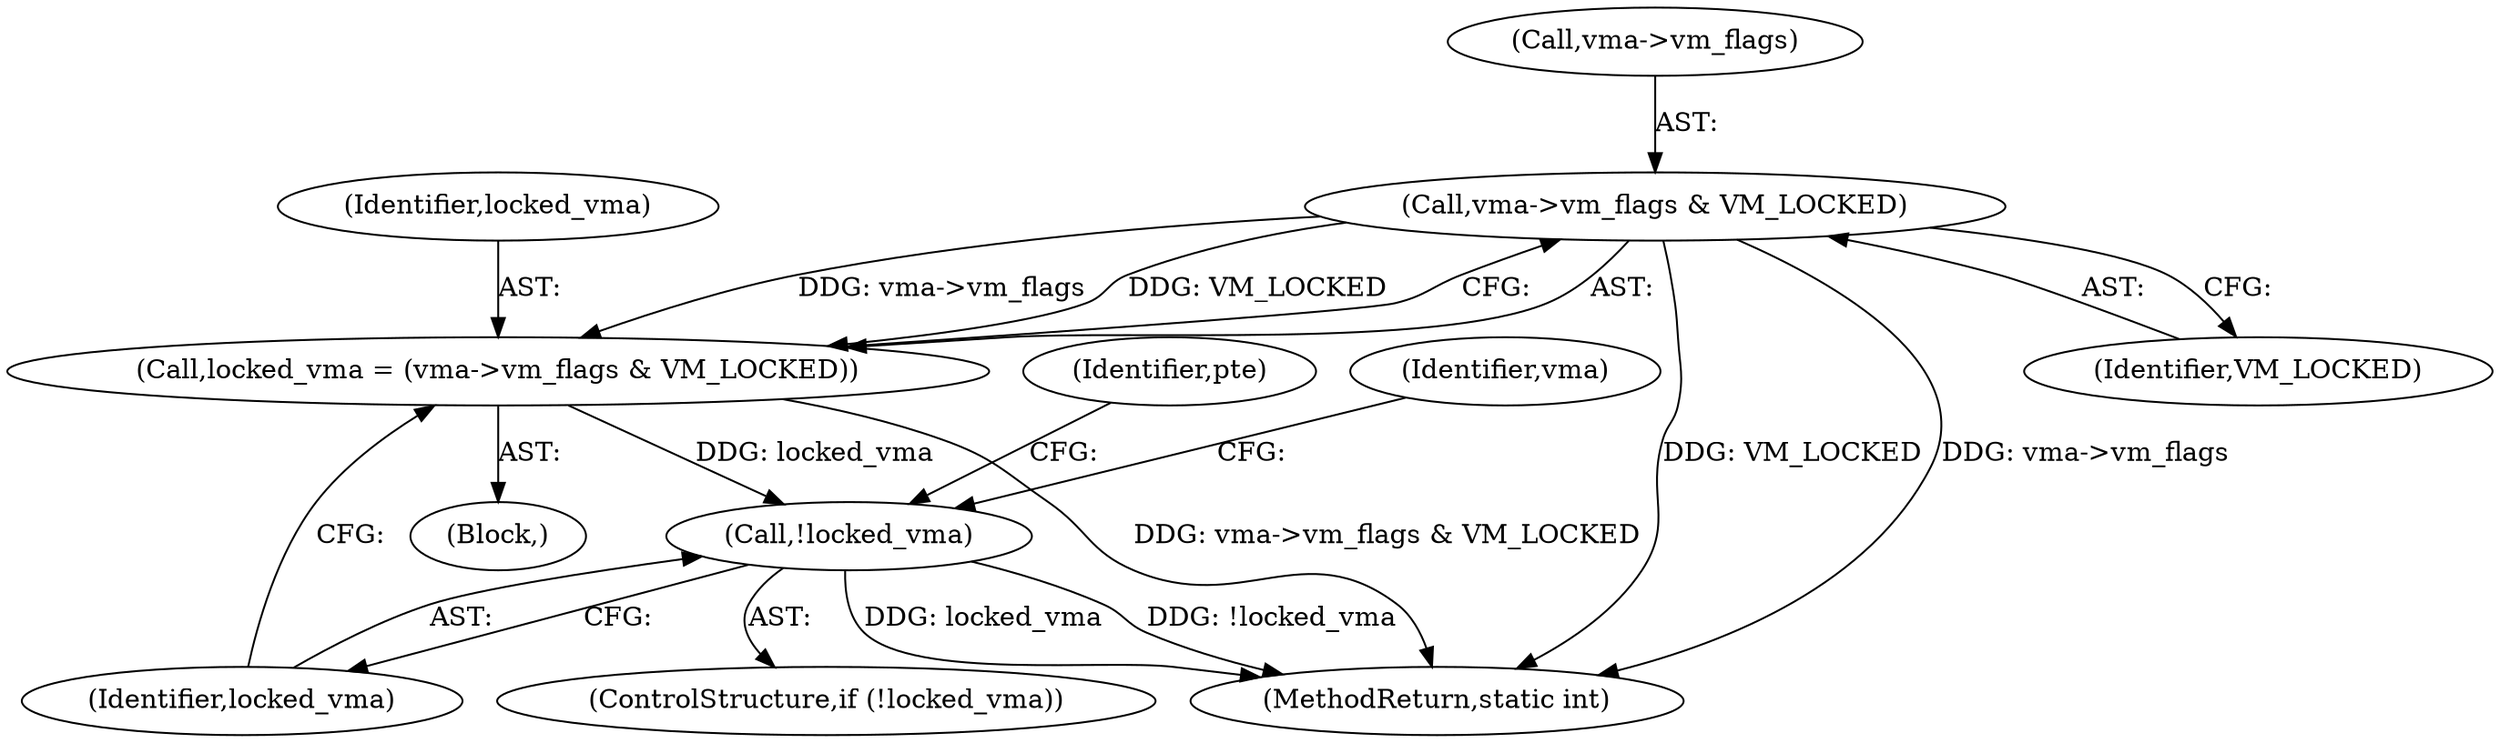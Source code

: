 digraph "0_linux_57e68e9cd65b4b8eb4045a1e0d0746458502554c_1@pointer" {
"1000207" [label="(Call,vma->vm_flags & VM_LOCKED)"];
"1000205" [label="(Call,locked_vma = (vma->vm_flags & VM_LOCKED))"];
"1000213" [label="(Call,!locked_vma)"];
"1000205" [label="(Call,locked_vma = (vma->vm_flags & VM_LOCKED))"];
"1000206" [label="(Identifier,locked_vma)"];
"1000223" [label="(Identifier,pte)"];
"1000208" [label="(Call,vma->vm_flags)"];
"1000204" [label="(Block,)"];
"1000214" [label="(Identifier,locked_vma)"];
"1000212" [label="(ControlStructure,if (!locked_vma))"];
"1000211" [label="(Identifier,VM_LOCKED)"];
"1000219" [label="(Identifier,vma)"];
"1000207" [label="(Call,vma->vm_flags & VM_LOCKED)"];
"1000364" [label="(MethodReturn,static int)"];
"1000213" [label="(Call,!locked_vma)"];
"1000207" -> "1000205"  [label="AST: "];
"1000207" -> "1000211"  [label="CFG: "];
"1000208" -> "1000207"  [label="AST: "];
"1000211" -> "1000207"  [label="AST: "];
"1000205" -> "1000207"  [label="CFG: "];
"1000207" -> "1000364"  [label="DDG: vma->vm_flags"];
"1000207" -> "1000364"  [label="DDG: VM_LOCKED"];
"1000207" -> "1000205"  [label="DDG: vma->vm_flags"];
"1000207" -> "1000205"  [label="DDG: VM_LOCKED"];
"1000205" -> "1000204"  [label="AST: "];
"1000206" -> "1000205"  [label="AST: "];
"1000214" -> "1000205"  [label="CFG: "];
"1000205" -> "1000364"  [label="DDG: vma->vm_flags & VM_LOCKED"];
"1000205" -> "1000213"  [label="DDG: locked_vma"];
"1000213" -> "1000212"  [label="AST: "];
"1000213" -> "1000214"  [label="CFG: "];
"1000214" -> "1000213"  [label="AST: "];
"1000219" -> "1000213"  [label="CFG: "];
"1000223" -> "1000213"  [label="CFG: "];
"1000213" -> "1000364"  [label="DDG: locked_vma"];
"1000213" -> "1000364"  [label="DDG: !locked_vma"];
}
